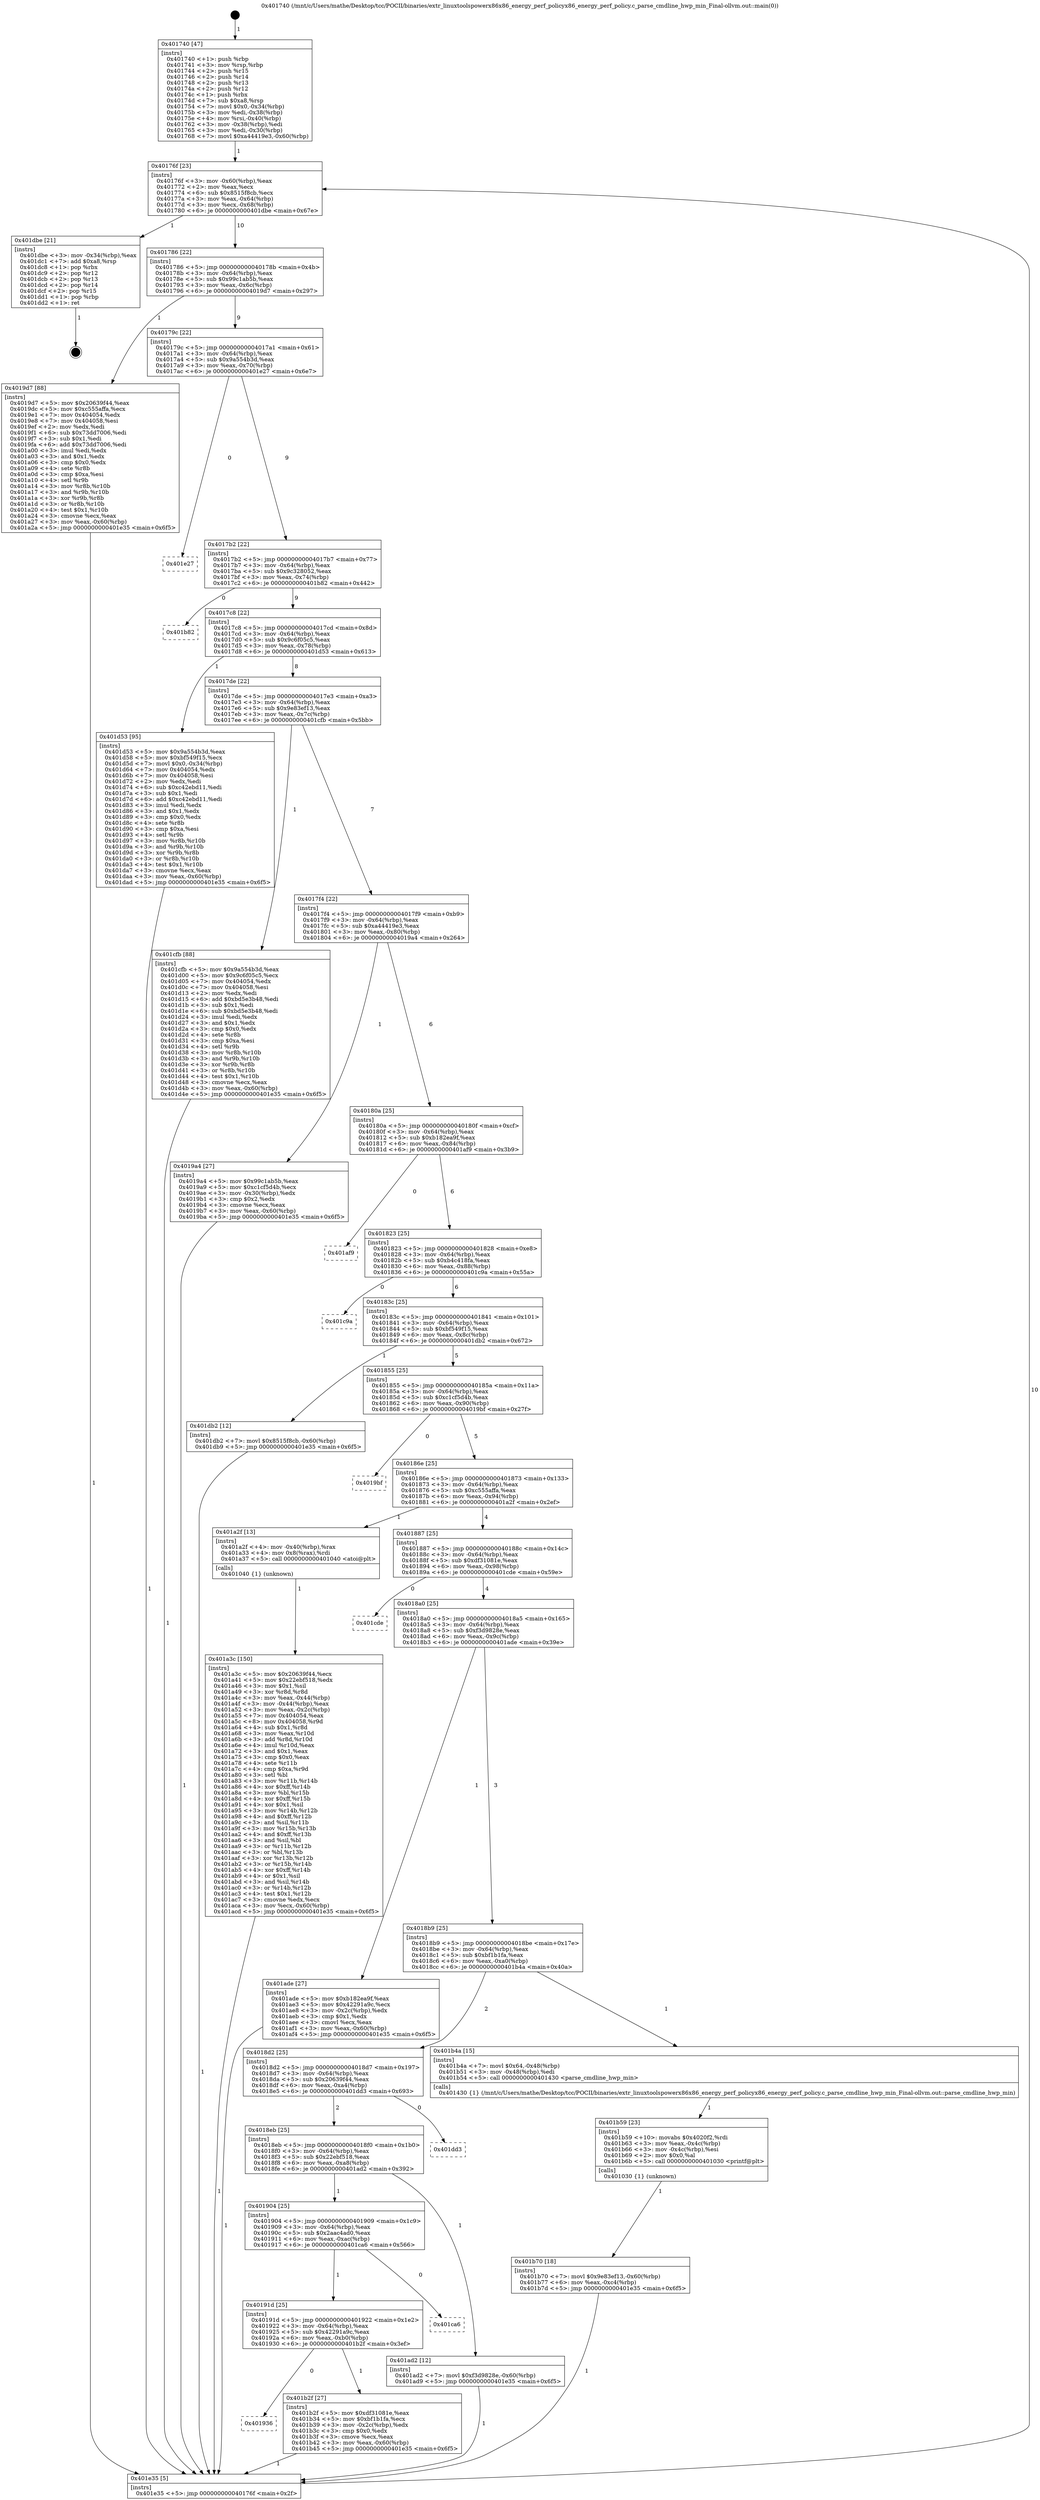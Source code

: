 digraph "0x401740" {
  label = "0x401740 (/mnt/c/Users/mathe/Desktop/tcc/POCII/binaries/extr_linuxtoolspowerx86x86_energy_perf_policyx86_energy_perf_policy.c_parse_cmdline_hwp_min_Final-ollvm.out::main(0))"
  labelloc = "t"
  node[shape=record]

  Entry [label="",width=0.3,height=0.3,shape=circle,fillcolor=black,style=filled]
  "0x40176f" [label="{
     0x40176f [23]\l
     | [instrs]\l
     &nbsp;&nbsp;0x40176f \<+3\>: mov -0x60(%rbp),%eax\l
     &nbsp;&nbsp;0x401772 \<+2\>: mov %eax,%ecx\l
     &nbsp;&nbsp;0x401774 \<+6\>: sub $0x8515f8cb,%ecx\l
     &nbsp;&nbsp;0x40177a \<+3\>: mov %eax,-0x64(%rbp)\l
     &nbsp;&nbsp;0x40177d \<+3\>: mov %ecx,-0x68(%rbp)\l
     &nbsp;&nbsp;0x401780 \<+6\>: je 0000000000401dbe \<main+0x67e\>\l
  }"]
  "0x401dbe" [label="{
     0x401dbe [21]\l
     | [instrs]\l
     &nbsp;&nbsp;0x401dbe \<+3\>: mov -0x34(%rbp),%eax\l
     &nbsp;&nbsp;0x401dc1 \<+7\>: add $0xa8,%rsp\l
     &nbsp;&nbsp;0x401dc8 \<+1\>: pop %rbx\l
     &nbsp;&nbsp;0x401dc9 \<+2\>: pop %r12\l
     &nbsp;&nbsp;0x401dcb \<+2\>: pop %r13\l
     &nbsp;&nbsp;0x401dcd \<+2\>: pop %r14\l
     &nbsp;&nbsp;0x401dcf \<+2\>: pop %r15\l
     &nbsp;&nbsp;0x401dd1 \<+1\>: pop %rbp\l
     &nbsp;&nbsp;0x401dd2 \<+1\>: ret\l
  }"]
  "0x401786" [label="{
     0x401786 [22]\l
     | [instrs]\l
     &nbsp;&nbsp;0x401786 \<+5\>: jmp 000000000040178b \<main+0x4b\>\l
     &nbsp;&nbsp;0x40178b \<+3\>: mov -0x64(%rbp),%eax\l
     &nbsp;&nbsp;0x40178e \<+5\>: sub $0x99c1ab5b,%eax\l
     &nbsp;&nbsp;0x401793 \<+3\>: mov %eax,-0x6c(%rbp)\l
     &nbsp;&nbsp;0x401796 \<+6\>: je 00000000004019d7 \<main+0x297\>\l
  }"]
  Exit [label="",width=0.3,height=0.3,shape=circle,fillcolor=black,style=filled,peripheries=2]
  "0x4019d7" [label="{
     0x4019d7 [88]\l
     | [instrs]\l
     &nbsp;&nbsp;0x4019d7 \<+5\>: mov $0x20639f44,%eax\l
     &nbsp;&nbsp;0x4019dc \<+5\>: mov $0xc555affa,%ecx\l
     &nbsp;&nbsp;0x4019e1 \<+7\>: mov 0x404054,%edx\l
     &nbsp;&nbsp;0x4019e8 \<+7\>: mov 0x404058,%esi\l
     &nbsp;&nbsp;0x4019ef \<+2\>: mov %edx,%edi\l
     &nbsp;&nbsp;0x4019f1 \<+6\>: sub $0x73dd7006,%edi\l
     &nbsp;&nbsp;0x4019f7 \<+3\>: sub $0x1,%edi\l
     &nbsp;&nbsp;0x4019fa \<+6\>: add $0x73dd7006,%edi\l
     &nbsp;&nbsp;0x401a00 \<+3\>: imul %edi,%edx\l
     &nbsp;&nbsp;0x401a03 \<+3\>: and $0x1,%edx\l
     &nbsp;&nbsp;0x401a06 \<+3\>: cmp $0x0,%edx\l
     &nbsp;&nbsp;0x401a09 \<+4\>: sete %r8b\l
     &nbsp;&nbsp;0x401a0d \<+3\>: cmp $0xa,%esi\l
     &nbsp;&nbsp;0x401a10 \<+4\>: setl %r9b\l
     &nbsp;&nbsp;0x401a14 \<+3\>: mov %r8b,%r10b\l
     &nbsp;&nbsp;0x401a17 \<+3\>: and %r9b,%r10b\l
     &nbsp;&nbsp;0x401a1a \<+3\>: xor %r9b,%r8b\l
     &nbsp;&nbsp;0x401a1d \<+3\>: or %r8b,%r10b\l
     &nbsp;&nbsp;0x401a20 \<+4\>: test $0x1,%r10b\l
     &nbsp;&nbsp;0x401a24 \<+3\>: cmovne %ecx,%eax\l
     &nbsp;&nbsp;0x401a27 \<+3\>: mov %eax,-0x60(%rbp)\l
     &nbsp;&nbsp;0x401a2a \<+5\>: jmp 0000000000401e35 \<main+0x6f5\>\l
  }"]
  "0x40179c" [label="{
     0x40179c [22]\l
     | [instrs]\l
     &nbsp;&nbsp;0x40179c \<+5\>: jmp 00000000004017a1 \<main+0x61\>\l
     &nbsp;&nbsp;0x4017a1 \<+3\>: mov -0x64(%rbp),%eax\l
     &nbsp;&nbsp;0x4017a4 \<+5\>: sub $0x9a554b3d,%eax\l
     &nbsp;&nbsp;0x4017a9 \<+3\>: mov %eax,-0x70(%rbp)\l
     &nbsp;&nbsp;0x4017ac \<+6\>: je 0000000000401e27 \<main+0x6e7\>\l
  }"]
  "0x401b70" [label="{
     0x401b70 [18]\l
     | [instrs]\l
     &nbsp;&nbsp;0x401b70 \<+7\>: movl $0x9e83ef13,-0x60(%rbp)\l
     &nbsp;&nbsp;0x401b77 \<+6\>: mov %eax,-0xc4(%rbp)\l
     &nbsp;&nbsp;0x401b7d \<+5\>: jmp 0000000000401e35 \<main+0x6f5\>\l
  }"]
  "0x401e27" [label="{
     0x401e27\l
  }", style=dashed]
  "0x4017b2" [label="{
     0x4017b2 [22]\l
     | [instrs]\l
     &nbsp;&nbsp;0x4017b2 \<+5\>: jmp 00000000004017b7 \<main+0x77\>\l
     &nbsp;&nbsp;0x4017b7 \<+3\>: mov -0x64(%rbp),%eax\l
     &nbsp;&nbsp;0x4017ba \<+5\>: sub $0x9c328052,%eax\l
     &nbsp;&nbsp;0x4017bf \<+3\>: mov %eax,-0x74(%rbp)\l
     &nbsp;&nbsp;0x4017c2 \<+6\>: je 0000000000401b82 \<main+0x442\>\l
  }"]
  "0x401b59" [label="{
     0x401b59 [23]\l
     | [instrs]\l
     &nbsp;&nbsp;0x401b59 \<+10\>: movabs $0x4020f2,%rdi\l
     &nbsp;&nbsp;0x401b63 \<+3\>: mov %eax,-0x4c(%rbp)\l
     &nbsp;&nbsp;0x401b66 \<+3\>: mov -0x4c(%rbp),%esi\l
     &nbsp;&nbsp;0x401b69 \<+2\>: mov $0x0,%al\l
     &nbsp;&nbsp;0x401b6b \<+5\>: call 0000000000401030 \<printf@plt\>\l
     | [calls]\l
     &nbsp;&nbsp;0x401030 \{1\} (unknown)\l
  }"]
  "0x401b82" [label="{
     0x401b82\l
  }", style=dashed]
  "0x4017c8" [label="{
     0x4017c8 [22]\l
     | [instrs]\l
     &nbsp;&nbsp;0x4017c8 \<+5\>: jmp 00000000004017cd \<main+0x8d\>\l
     &nbsp;&nbsp;0x4017cd \<+3\>: mov -0x64(%rbp),%eax\l
     &nbsp;&nbsp;0x4017d0 \<+5\>: sub $0x9c6f05c5,%eax\l
     &nbsp;&nbsp;0x4017d5 \<+3\>: mov %eax,-0x78(%rbp)\l
     &nbsp;&nbsp;0x4017d8 \<+6\>: je 0000000000401d53 \<main+0x613\>\l
  }"]
  "0x401936" [label="{
     0x401936\l
  }", style=dashed]
  "0x401d53" [label="{
     0x401d53 [95]\l
     | [instrs]\l
     &nbsp;&nbsp;0x401d53 \<+5\>: mov $0x9a554b3d,%eax\l
     &nbsp;&nbsp;0x401d58 \<+5\>: mov $0xbf549f15,%ecx\l
     &nbsp;&nbsp;0x401d5d \<+7\>: movl $0x0,-0x34(%rbp)\l
     &nbsp;&nbsp;0x401d64 \<+7\>: mov 0x404054,%edx\l
     &nbsp;&nbsp;0x401d6b \<+7\>: mov 0x404058,%esi\l
     &nbsp;&nbsp;0x401d72 \<+2\>: mov %edx,%edi\l
     &nbsp;&nbsp;0x401d74 \<+6\>: sub $0xc42ebd11,%edi\l
     &nbsp;&nbsp;0x401d7a \<+3\>: sub $0x1,%edi\l
     &nbsp;&nbsp;0x401d7d \<+6\>: add $0xc42ebd11,%edi\l
     &nbsp;&nbsp;0x401d83 \<+3\>: imul %edi,%edx\l
     &nbsp;&nbsp;0x401d86 \<+3\>: and $0x1,%edx\l
     &nbsp;&nbsp;0x401d89 \<+3\>: cmp $0x0,%edx\l
     &nbsp;&nbsp;0x401d8c \<+4\>: sete %r8b\l
     &nbsp;&nbsp;0x401d90 \<+3\>: cmp $0xa,%esi\l
     &nbsp;&nbsp;0x401d93 \<+4\>: setl %r9b\l
     &nbsp;&nbsp;0x401d97 \<+3\>: mov %r8b,%r10b\l
     &nbsp;&nbsp;0x401d9a \<+3\>: and %r9b,%r10b\l
     &nbsp;&nbsp;0x401d9d \<+3\>: xor %r9b,%r8b\l
     &nbsp;&nbsp;0x401da0 \<+3\>: or %r8b,%r10b\l
     &nbsp;&nbsp;0x401da3 \<+4\>: test $0x1,%r10b\l
     &nbsp;&nbsp;0x401da7 \<+3\>: cmovne %ecx,%eax\l
     &nbsp;&nbsp;0x401daa \<+3\>: mov %eax,-0x60(%rbp)\l
     &nbsp;&nbsp;0x401dad \<+5\>: jmp 0000000000401e35 \<main+0x6f5\>\l
  }"]
  "0x4017de" [label="{
     0x4017de [22]\l
     | [instrs]\l
     &nbsp;&nbsp;0x4017de \<+5\>: jmp 00000000004017e3 \<main+0xa3\>\l
     &nbsp;&nbsp;0x4017e3 \<+3\>: mov -0x64(%rbp),%eax\l
     &nbsp;&nbsp;0x4017e6 \<+5\>: sub $0x9e83ef13,%eax\l
     &nbsp;&nbsp;0x4017eb \<+3\>: mov %eax,-0x7c(%rbp)\l
     &nbsp;&nbsp;0x4017ee \<+6\>: je 0000000000401cfb \<main+0x5bb\>\l
  }"]
  "0x401b2f" [label="{
     0x401b2f [27]\l
     | [instrs]\l
     &nbsp;&nbsp;0x401b2f \<+5\>: mov $0xdf31081e,%eax\l
     &nbsp;&nbsp;0x401b34 \<+5\>: mov $0xbf1b1fa,%ecx\l
     &nbsp;&nbsp;0x401b39 \<+3\>: mov -0x2c(%rbp),%edx\l
     &nbsp;&nbsp;0x401b3c \<+3\>: cmp $0x0,%edx\l
     &nbsp;&nbsp;0x401b3f \<+3\>: cmove %ecx,%eax\l
     &nbsp;&nbsp;0x401b42 \<+3\>: mov %eax,-0x60(%rbp)\l
     &nbsp;&nbsp;0x401b45 \<+5\>: jmp 0000000000401e35 \<main+0x6f5\>\l
  }"]
  "0x401cfb" [label="{
     0x401cfb [88]\l
     | [instrs]\l
     &nbsp;&nbsp;0x401cfb \<+5\>: mov $0x9a554b3d,%eax\l
     &nbsp;&nbsp;0x401d00 \<+5\>: mov $0x9c6f05c5,%ecx\l
     &nbsp;&nbsp;0x401d05 \<+7\>: mov 0x404054,%edx\l
     &nbsp;&nbsp;0x401d0c \<+7\>: mov 0x404058,%esi\l
     &nbsp;&nbsp;0x401d13 \<+2\>: mov %edx,%edi\l
     &nbsp;&nbsp;0x401d15 \<+6\>: add $0xbd5e3b48,%edi\l
     &nbsp;&nbsp;0x401d1b \<+3\>: sub $0x1,%edi\l
     &nbsp;&nbsp;0x401d1e \<+6\>: sub $0xbd5e3b48,%edi\l
     &nbsp;&nbsp;0x401d24 \<+3\>: imul %edi,%edx\l
     &nbsp;&nbsp;0x401d27 \<+3\>: and $0x1,%edx\l
     &nbsp;&nbsp;0x401d2a \<+3\>: cmp $0x0,%edx\l
     &nbsp;&nbsp;0x401d2d \<+4\>: sete %r8b\l
     &nbsp;&nbsp;0x401d31 \<+3\>: cmp $0xa,%esi\l
     &nbsp;&nbsp;0x401d34 \<+4\>: setl %r9b\l
     &nbsp;&nbsp;0x401d38 \<+3\>: mov %r8b,%r10b\l
     &nbsp;&nbsp;0x401d3b \<+3\>: and %r9b,%r10b\l
     &nbsp;&nbsp;0x401d3e \<+3\>: xor %r9b,%r8b\l
     &nbsp;&nbsp;0x401d41 \<+3\>: or %r8b,%r10b\l
     &nbsp;&nbsp;0x401d44 \<+4\>: test $0x1,%r10b\l
     &nbsp;&nbsp;0x401d48 \<+3\>: cmovne %ecx,%eax\l
     &nbsp;&nbsp;0x401d4b \<+3\>: mov %eax,-0x60(%rbp)\l
     &nbsp;&nbsp;0x401d4e \<+5\>: jmp 0000000000401e35 \<main+0x6f5\>\l
  }"]
  "0x4017f4" [label="{
     0x4017f4 [22]\l
     | [instrs]\l
     &nbsp;&nbsp;0x4017f4 \<+5\>: jmp 00000000004017f9 \<main+0xb9\>\l
     &nbsp;&nbsp;0x4017f9 \<+3\>: mov -0x64(%rbp),%eax\l
     &nbsp;&nbsp;0x4017fc \<+5\>: sub $0xa44419e3,%eax\l
     &nbsp;&nbsp;0x401801 \<+3\>: mov %eax,-0x80(%rbp)\l
     &nbsp;&nbsp;0x401804 \<+6\>: je 00000000004019a4 \<main+0x264\>\l
  }"]
  "0x40191d" [label="{
     0x40191d [25]\l
     | [instrs]\l
     &nbsp;&nbsp;0x40191d \<+5\>: jmp 0000000000401922 \<main+0x1e2\>\l
     &nbsp;&nbsp;0x401922 \<+3\>: mov -0x64(%rbp),%eax\l
     &nbsp;&nbsp;0x401925 \<+5\>: sub $0x42291a9c,%eax\l
     &nbsp;&nbsp;0x40192a \<+6\>: mov %eax,-0xb0(%rbp)\l
     &nbsp;&nbsp;0x401930 \<+6\>: je 0000000000401b2f \<main+0x3ef\>\l
  }"]
  "0x4019a4" [label="{
     0x4019a4 [27]\l
     | [instrs]\l
     &nbsp;&nbsp;0x4019a4 \<+5\>: mov $0x99c1ab5b,%eax\l
     &nbsp;&nbsp;0x4019a9 \<+5\>: mov $0xc1cf5d4b,%ecx\l
     &nbsp;&nbsp;0x4019ae \<+3\>: mov -0x30(%rbp),%edx\l
     &nbsp;&nbsp;0x4019b1 \<+3\>: cmp $0x2,%edx\l
     &nbsp;&nbsp;0x4019b4 \<+3\>: cmovne %ecx,%eax\l
     &nbsp;&nbsp;0x4019b7 \<+3\>: mov %eax,-0x60(%rbp)\l
     &nbsp;&nbsp;0x4019ba \<+5\>: jmp 0000000000401e35 \<main+0x6f5\>\l
  }"]
  "0x40180a" [label="{
     0x40180a [25]\l
     | [instrs]\l
     &nbsp;&nbsp;0x40180a \<+5\>: jmp 000000000040180f \<main+0xcf\>\l
     &nbsp;&nbsp;0x40180f \<+3\>: mov -0x64(%rbp),%eax\l
     &nbsp;&nbsp;0x401812 \<+5\>: sub $0xb182ea9f,%eax\l
     &nbsp;&nbsp;0x401817 \<+6\>: mov %eax,-0x84(%rbp)\l
     &nbsp;&nbsp;0x40181d \<+6\>: je 0000000000401af9 \<main+0x3b9\>\l
  }"]
  "0x401e35" [label="{
     0x401e35 [5]\l
     | [instrs]\l
     &nbsp;&nbsp;0x401e35 \<+5\>: jmp 000000000040176f \<main+0x2f\>\l
  }"]
  "0x401740" [label="{
     0x401740 [47]\l
     | [instrs]\l
     &nbsp;&nbsp;0x401740 \<+1\>: push %rbp\l
     &nbsp;&nbsp;0x401741 \<+3\>: mov %rsp,%rbp\l
     &nbsp;&nbsp;0x401744 \<+2\>: push %r15\l
     &nbsp;&nbsp;0x401746 \<+2\>: push %r14\l
     &nbsp;&nbsp;0x401748 \<+2\>: push %r13\l
     &nbsp;&nbsp;0x40174a \<+2\>: push %r12\l
     &nbsp;&nbsp;0x40174c \<+1\>: push %rbx\l
     &nbsp;&nbsp;0x40174d \<+7\>: sub $0xa8,%rsp\l
     &nbsp;&nbsp;0x401754 \<+7\>: movl $0x0,-0x34(%rbp)\l
     &nbsp;&nbsp;0x40175b \<+3\>: mov %edi,-0x38(%rbp)\l
     &nbsp;&nbsp;0x40175e \<+4\>: mov %rsi,-0x40(%rbp)\l
     &nbsp;&nbsp;0x401762 \<+3\>: mov -0x38(%rbp),%edi\l
     &nbsp;&nbsp;0x401765 \<+3\>: mov %edi,-0x30(%rbp)\l
     &nbsp;&nbsp;0x401768 \<+7\>: movl $0xa44419e3,-0x60(%rbp)\l
  }"]
  "0x401ca6" [label="{
     0x401ca6\l
  }", style=dashed]
  "0x401af9" [label="{
     0x401af9\l
  }", style=dashed]
  "0x401823" [label="{
     0x401823 [25]\l
     | [instrs]\l
     &nbsp;&nbsp;0x401823 \<+5\>: jmp 0000000000401828 \<main+0xe8\>\l
     &nbsp;&nbsp;0x401828 \<+3\>: mov -0x64(%rbp),%eax\l
     &nbsp;&nbsp;0x40182b \<+5\>: sub $0xb4c418fa,%eax\l
     &nbsp;&nbsp;0x401830 \<+6\>: mov %eax,-0x88(%rbp)\l
     &nbsp;&nbsp;0x401836 \<+6\>: je 0000000000401c9a \<main+0x55a\>\l
  }"]
  "0x401904" [label="{
     0x401904 [25]\l
     | [instrs]\l
     &nbsp;&nbsp;0x401904 \<+5\>: jmp 0000000000401909 \<main+0x1c9\>\l
     &nbsp;&nbsp;0x401909 \<+3\>: mov -0x64(%rbp),%eax\l
     &nbsp;&nbsp;0x40190c \<+5\>: sub $0x2aac4ad0,%eax\l
     &nbsp;&nbsp;0x401911 \<+6\>: mov %eax,-0xac(%rbp)\l
     &nbsp;&nbsp;0x401917 \<+6\>: je 0000000000401ca6 \<main+0x566\>\l
  }"]
  "0x401c9a" [label="{
     0x401c9a\l
  }", style=dashed]
  "0x40183c" [label="{
     0x40183c [25]\l
     | [instrs]\l
     &nbsp;&nbsp;0x40183c \<+5\>: jmp 0000000000401841 \<main+0x101\>\l
     &nbsp;&nbsp;0x401841 \<+3\>: mov -0x64(%rbp),%eax\l
     &nbsp;&nbsp;0x401844 \<+5\>: sub $0xbf549f15,%eax\l
     &nbsp;&nbsp;0x401849 \<+6\>: mov %eax,-0x8c(%rbp)\l
     &nbsp;&nbsp;0x40184f \<+6\>: je 0000000000401db2 \<main+0x672\>\l
  }"]
  "0x401ad2" [label="{
     0x401ad2 [12]\l
     | [instrs]\l
     &nbsp;&nbsp;0x401ad2 \<+7\>: movl $0xf3d9828e,-0x60(%rbp)\l
     &nbsp;&nbsp;0x401ad9 \<+5\>: jmp 0000000000401e35 \<main+0x6f5\>\l
  }"]
  "0x401db2" [label="{
     0x401db2 [12]\l
     | [instrs]\l
     &nbsp;&nbsp;0x401db2 \<+7\>: movl $0x8515f8cb,-0x60(%rbp)\l
     &nbsp;&nbsp;0x401db9 \<+5\>: jmp 0000000000401e35 \<main+0x6f5\>\l
  }"]
  "0x401855" [label="{
     0x401855 [25]\l
     | [instrs]\l
     &nbsp;&nbsp;0x401855 \<+5\>: jmp 000000000040185a \<main+0x11a\>\l
     &nbsp;&nbsp;0x40185a \<+3\>: mov -0x64(%rbp),%eax\l
     &nbsp;&nbsp;0x40185d \<+5\>: sub $0xc1cf5d4b,%eax\l
     &nbsp;&nbsp;0x401862 \<+6\>: mov %eax,-0x90(%rbp)\l
     &nbsp;&nbsp;0x401868 \<+6\>: je 00000000004019bf \<main+0x27f\>\l
  }"]
  "0x4018eb" [label="{
     0x4018eb [25]\l
     | [instrs]\l
     &nbsp;&nbsp;0x4018eb \<+5\>: jmp 00000000004018f0 \<main+0x1b0\>\l
     &nbsp;&nbsp;0x4018f0 \<+3\>: mov -0x64(%rbp),%eax\l
     &nbsp;&nbsp;0x4018f3 \<+5\>: sub $0x22ebf518,%eax\l
     &nbsp;&nbsp;0x4018f8 \<+6\>: mov %eax,-0xa8(%rbp)\l
     &nbsp;&nbsp;0x4018fe \<+6\>: je 0000000000401ad2 \<main+0x392\>\l
  }"]
  "0x4019bf" [label="{
     0x4019bf\l
  }", style=dashed]
  "0x40186e" [label="{
     0x40186e [25]\l
     | [instrs]\l
     &nbsp;&nbsp;0x40186e \<+5\>: jmp 0000000000401873 \<main+0x133\>\l
     &nbsp;&nbsp;0x401873 \<+3\>: mov -0x64(%rbp),%eax\l
     &nbsp;&nbsp;0x401876 \<+5\>: sub $0xc555affa,%eax\l
     &nbsp;&nbsp;0x40187b \<+6\>: mov %eax,-0x94(%rbp)\l
     &nbsp;&nbsp;0x401881 \<+6\>: je 0000000000401a2f \<main+0x2ef\>\l
  }"]
  "0x401dd3" [label="{
     0x401dd3\l
  }", style=dashed]
  "0x401a2f" [label="{
     0x401a2f [13]\l
     | [instrs]\l
     &nbsp;&nbsp;0x401a2f \<+4\>: mov -0x40(%rbp),%rax\l
     &nbsp;&nbsp;0x401a33 \<+4\>: mov 0x8(%rax),%rdi\l
     &nbsp;&nbsp;0x401a37 \<+5\>: call 0000000000401040 \<atoi@plt\>\l
     | [calls]\l
     &nbsp;&nbsp;0x401040 \{1\} (unknown)\l
  }"]
  "0x401887" [label="{
     0x401887 [25]\l
     | [instrs]\l
     &nbsp;&nbsp;0x401887 \<+5\>: jmp 000000000040188c \<main+0x14c\>\l
     &nbsp;&nbsp;0x40188c \<+3\>: mov -0x64(%rbp),%eax\l
     &nbsp;&nbsp;0x40188f \<+5\>: sub $0xdf31081e,%eax\l
     &nbsp;&nbsp;0x401894 \<+6\>: mov %eax,-0x98(%rbp)\l
     &nbsp;&nbsp;0x40189a \<+6\>: je 0000000000401cde \<main+0x59e\>\l
  }"]
  "0x401a3c" [label="{
     0x401a3c [150]\l
     | [instrs]\l
     &nbsp;&nbsp;0x401a3c \<+5\>: mov $0x20639f44,%ecx\l
     &nbsp;&nbsp;0x401a41 \<+5\>: mov $0x22ebf518,%edx\l
     &nbsp;&nbsp;0x401a46 \<+3\>: mov $0x1,%sil\l
     &nbsp;&nbsp;0x401a49 \<+3\>: xor %r8d,%r8d\l
     &nbsp;&nbsp;0x401a4c \<+3\>: mov %eax,-0x44(%rbp)\l
     &nbsp;&nbsp;0x401a4f \<+3\>: mov -0x44(%rbp),%eax\l
     &nbsp;&nbsp;0x401a52 \<+3\>: mov %eax,-0x2c(%rbp)\l
     &nbsp;&nbsp;0x401a55 \<+7\>: mov 0x404054,%eax\l
     &nbsp;&nbsp;0x401a5c \<+8\>: mov 0x404058,%r9d\l
     &nbsp;&nbsp;0x401a64 \<+4\>: sub $0x1,%r8d\l
     &nbsp;&nbsp;0x401a68 \<+3\>: mov %eax,%r10d\l
     &nbsp;&nbsp;0x401a6b \<+3\>: add %r8d,%r10d\l
     &nbsp;&nbsp;0x401a6e \<+4\>: imul %r10d,%eax\l
     &nbsp;&nbsp;0x401a72 \<+3\>: and $0x1,%eax\l
     &nbsp;&nbsp;0x401a75 \<+3\>: cmp $0x0,%eax\l
     &nbsp;&nbsp;0x401a78 \<+4\>: sete %r11b\l
     &nbsp;&nbsp;0x401a7c \<+4\>: cmp $0xa,%r9d\l
     &nbsp;&nbsp;0x401a80 \<+3\>: setl %bl\l
     &nbsp;&nbsp;0x401a83 \<+3\>: mov %r11b,%r14b\l
     &nbsp;&nbsp;0x401a86 \<+4\>: xor $0xff,%r14b\l
     &nbsp;&nbsp;0x401a8a \<+3\>: mov %bl,%r15b\l
     &nbsp;&nbsp;0x401a8d \<+4\>: xor $0xff,%r15b\l
     &nbsp;&nbsp;0x401a91 \<+4\>: xor $0x1,%sil\l
     &nbsp;&nbsp;0x401a95 \<+3\>: mov %r14b,%r12b\l
     &nbsp;&nbsp;0x401a98 \<+4\>: and $0xff,%r12b\l
     &nbsp;&nbsp;0x401a9c \<+3\>: and %sil,%r11b\l
     &nbsp;&nbsp;0x401a9f \<+3\>: mov %r15b,%r13b\l
     &nbsp;&nbsp;0x401aa2 \<+4\>: and $0xff,%r13b\l
     &nbsp;&nbsp;0x401aa6 \<+3\>: and %sil,%bl\l
     &nbsp;&nbsp;0x401aa9 \<+3\>: or %r11b,%r12b\l
     &nbsp;&nbsp;0x401aac \<+3\>: or %bl,%r13b\l
     &nbsp;&nbsp;0x401aaf \<+3\>: xor %r13b,%r12b\l
     &nbsp;&nbsp;0x401ab2 \<+3\>: or %r15b,%r14b\l
     &nbsp;&nbsp;0x401ab5 \<+4\>: xor $0xff,%r14b\l
     &nbsp;&nbsp;0x401ab9 \<+4\>: or $0x1,%sil\l
     &nbsp;&nbsp;0x401abd \<+3\>: and %sil,%r14b\l
     &nbsp;&nbsp;0x401ac0 \<+3\>: or %r14b,%r12b\l
     &nbsp;&nbsp;0x401ac3 \<+4\>: test $0x1,%r12b\l
     &nbsp;&nbsp;0x401ac7 \<+3\>: cmovne %edx,%ecx\l
     &nbsp;&nbsp;0x401aca \<+3\>: mov %ecx,-0x60(%rbp)\l
     &nbsp;&nbsp;0x401acd \<+5\>: jmp 0000000000401e35 \<main+0x6f5\>\l
  }"]
  "0x4018d2" [label="{
     0x4018d2 [25]\l
     | [instrs]\l
     &nbsp;&nbsp;0x4018d2 \<+5\>: jmp 00000000004018d7 \<main+0x197\>\l
     &nbsp;&nbsp;0x4018d7 \<+3\>: mov -0x64(%rbp),%eax\l
     &nbsp;&nbsp;0x4018da \<+5\>: sub $0x20639f44,%eax\l
     &nbsp;&nbsp;0x4018df \<+6\>: mov %eax,-0xa4(%rbp)\l
     &nbsp;&nbsp;0x4018e5 \<+6\>: je 0000000000401dd3 \<main+0x693\>\l
  }"]
  "0x401cde" [label="{
     0x401cde\l
  }", style=dashed]
  "0x4018a0" [label="{
     0x4018a0 [25]\l
     | [instrs]\l
     &nbsp;&nbsp;0x4018a0 \<+5\>: jmp 00000000004018a5 \<main+0x165\>\l
     &nbsp;&nbsp;0x4018a5 \<+3\>: mov -0x64(%rbp),%eax\l
     &nbsp;&nbsp;0x4018a8 \<+5\>: sub $0xf3d9828e,%eax\l
     &nbsp;&nbsp;0x4018ad \<+6\>: mov %eax,-0x9c(%rbp)\l
     &nbsp;&nbsp;0x4018b3 \<+6\>: je 0000000000401ade \<main+0x39e\>\l
  }"]
  "0x401b4a" [label="{
     0x401b4a [15]\l
     | [instrs]\l
     &nbsp;&nbsp;0x401b4a \<+7\>: movl $0x64,-0x48(%rbp)\l
     &nbsp;&nbsp;0x401b51 \<+3\>: mov -0x48(%rbp),%edi\l
     &nbsp;&nbsp;0x401b54 \<+5\>: call 0000000000401430 \<parse_cmdline_hwp_min\>\l
     | [calls]\l
     &nbsp;&nbsp;0x401430 \{1\} (/mnt/c/Users/mathe/Desktop/tcc/POCII/binaries/extr_linuxtoolspowerx86x86_energy_perf_policyx86_energy_perf_policy.c_parse_cmdline_hwp_min_Final-ollvm.out::parse_cmdline_hwp_min)\l
  }"]
  "0x401ade" [label="{
     0x401ade [27]\l
     | [instrs]\l
     &nbsp;&nbsp;0x401ade \<+5\>: mov $0xb182ea9f,%eax\l
     &nbsp;&nbsp;0x401ae3 \<+5\>: mov $0x42291a9c,%ecx\l
     &nbsp;&nbsp;0x401ae8 \<+3\>: mov -0x2c(%rbp),%edx\l
     &nbsp;&nbsp;0x401aeb \<+3\>: cmp $0x1,%edx\l
     &nbsp;&nbsp;0x401aee \<+3\>: cmovl %ecx,%eax\l
     &nbsp;&nbsp;0x401af1 \<+3\>: mov %eax,-0x60(%rbp)\l
     &nbsp;&nbsp;0x401af4 \<+5\>: jmp 0000000000401e35 \<main+0x6f5\>\l
  }"]
  "0x4018b9" [label="{
     0x4018b9 [25]\l
     | [instrs]\l
     &nbsp;&nbsp;0x4018b9 \<+5\>: jmp 00000000004018be \<main+0x17e\>\l
     &nbsp;&nbsp;0x4018be \<+3\>: mov -0x64(%rbp),%eax\l
     &nbsp;&nbsp;0x4018c1 \<+5\>: sub $0xbf1b1fa,%eax\l
     &nbsp;&nbsp;0x4018c6 \<+6\>: mov %eax,-0xa0(%rbp)\l
     &nbsp;&nbsp;0x4018cc \<+6\>: je 0000000000401b4a \<main+0x40a\>\l
  }"]
  Entry -> "0x401740" [label=" 1"]
  "0x40176f" -> "0x401dbe" [label=" 1"]
  "0x40176f" -> "0x401786" [label=" 10"]
  "0x401dbe" -> Exit [label=" 1"]
  "0x401786" -> "0x4019d7" [label=" 1"]
  "0x401786" -> "0x40179c" [label=" 9"]
  "0x401db2" -> "0x401e35" [label=" 1"]
  "0x40179c" -> "0x401e27" [label=" 0"]
  "0x40179c" -> "0x4017b2" [label=" 9"]
  "0x401d53" -> "0x401e35" [label=" 1"]
  "0x4017b2" -> "0x401b82" [label=" 0"]
  "0x4017b2" -> "0x4017c8" [label=" 9"]
  "0x401cfb" -> "0x401e35" [label=" 1"]
  "0x4017c8" -> "0x401d53" [label=" 1"]
  "0x4017c8" -> "0x4017de" [label=" 8"]
  "0x401b70" -> "0x401e35" [label=" 1"]
  "0x4017de" -> "0x401cfb" [label=" 1"]
  "0x4017de" -> "0x4017f4" [label=" 7"]
  "0x401b59" -> "0x401b70" [label=" 1"]
  "0x4017f4" -> "0x4019a4" [label=" 1"]
  "0x4017f4" -> "0x40180a" [label=" 6"]
  "0x4019a4" -> "0x401e35" [label=" 1"]
  "0x401740" -> "0x40176f" [label=" 1"]
  "0x401e35" -> "0x40176f" [label=" 10"]
  "0x4019d7" -> "0x401e35" [label=" 1"]
  "0x401b2f" -> "0x401e35" [label=" 1"]
  "0x40180a" -> "0x401af9" [label=" 0"]
  "0x40180a" -> "0x401823" [label=" 6"]
  "0x40191d" -> "0x401936" [label=" 0"]
  "0x401823" -> "0x401c9a" [label=" 0"]
  "0x401823" -> "0x40183c" [label=" 6"]
  "0x401b4a" -> "0x401b59" [label=" 1"]
  "0x40183c" -> "0x401db2" [label=" 1"]
  "0x40183c" -> "0x401855" [label=" 5"]
  "0x401904" -> "0x40191d" [label=" 1"]
  "0x401855" -> "0x4019bf" [label=" 0"]
  "0x401855" -> "0x40186e" [label=" 5"]
  "0x40191d" -> "0x401b2f" [label=" 1"]
  "0x40186e" -> "0x401a2f" [label=" 1"]
  "0x40186e" -> "0x401887" [label=" 4"]
  "0x401a2f" -> "0x401a3c" [label=" 1"]
  "0x401a3c" -> "0x401e35" [label=" 1"]
  "0x401ade" -> "0x401e35" [label=" 1"]
  "0x401887" -> "0x401cde" [label=" 0"]
  "0x401887" -> "0x4018a0" [label=" 4"]
  "0x4018eb" -> "0x401904" [label=" 1"]
  "0x4018a0" -> "0x401ade" [label=" 1"]
  "0x4018a0" -> "0x4018b9" [label=" 3"]
  "0x4018eb" -> "0x401ad2" [label=" 1"]
  "0x4018b9" -> "0x401b4a" [label=" 1"]
  "0x4018b9" -> "0x4018d2" [label=" 2"]
  "0x401ad2" -> "0x401e35" [label=" 1"]
  "0x4018d2" -> "0x401dd3" [label=" 0"]
  "0x4018d2" -> "0x4018eb" [label=" 2"]
  "0x401904" -> "0x401ca6" [label=" 0"]
}
